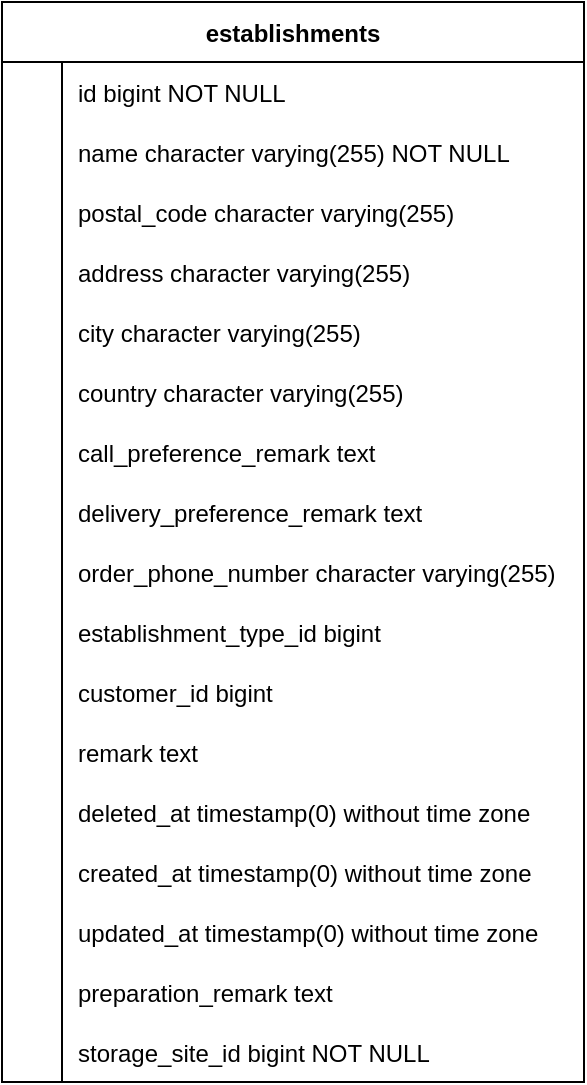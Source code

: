 <mxfile version="24.5.3" type="github">
  <diagram name="Page-1" id="ws5Gb1KaRCALiGO_EH2H">
    <mxGraphModel dx="714" dy="1236" grid="0" gridSize="10" guides="1" tooltips="1" connect="1" arrows="1" fold="1" page="0" pageScale="1" pageWidth="850" pageHeight="1100" math="0" shadow="0">
      <root>
        <mxCell id="0" />
        <mxCell id="1" parent="0" />
        <mxCell id="96glCXRxlR9Zhtq4gMHW-1" value="establishments" style="shape=table;startSize=30;container=1;collapsible=1;childLayout=tableLayout;fixedRows=1;rowLines=0;fontStyle=1;align=center;resizeLast=1;" vertex="1" parent="1">
          <mxGeometry x="55" y="-70" width="291" height="540" as="geometry" />
        </mxCell>
        <mxCell id="96glCXRxlR9Zhtq4gMHW-2" value="" style="shape=tableRow;horizontal=0;startSize=0;swimlaneHead=0;swimlaneBody=0;fillColor=none;collapsible=0;dropTarget=0;points=[[0,0.5],[1,0.5]];portConstraint=eastwest;strokeColor=inherit;top=0;left=0;right=0;bottom=0;" vertex="1" parent="96glCXRxlR9Zhtq4gMHW-1">
          <mxGeometry y="30" width="291" height="30" as="geometry" />
        </mxCell>
        <mxCell id="96glCXRxlR9Zhtq4gMHW-3" value="" style="shape=partialRectangle;overflow=hidden;connectable=0;fillColor=none;strokeColor=inherit;top=0;left=0;bottom=0;right=0;" vertex="1" parent="96glCXRxlR9Zhtq4gMHW-2">
          <mxGeometry width="30" height="30" as="geometry">
            <mxRectangle width="30" height="30" as="alternateBounds" />
          </mxGeometry>
        </mxCell>
        <mxCell id="96glCXRxlR9Zhtq4gMHW-4" value="id bigint NOT NULL" style="shape=partialRectangle;overflow=hidden;connectable=0;fillColor=none;align=left;strokeColor=inherit;top=0;left=0;bottom=0;right=0;spacingLeft=6;" vertex="1" parent="96glCXRxlR9Zhtq4gMHW-2">
          <mxGeometry x="30" width="261" height="30" as="geometry">
            <mxRectangle width="261" height="30" as="alternateBounds" />
          </mxGeometry>
        </mxCell>
        <mxCell id="96glCXRxlR9Zhtq4gMHW-5" value="" style="shape=tableRow;horizontal=0;startSize=0;swimlaneHead=0;swimlaneBody=0;fillColor=none;collapsible=0;dropTarget=0;points=[[0,0.5],[1,0.5]];portConstraint=eastwest;strokeColor=inherit;top=0;left=0;right=0;bottom=0;" vertex="1" parent="96glCXRxlR9Zhtq4gMHW-1">
          <mxGeometry y="60" width="291" height="30" as="geometry" />
        </mxCell>
        <mxCell id="96glCXRxlR9Zhtq4gMHW-6" value="" style="shape=partialRectangle;overflow=hidden;connectable=0;fillColor=none;strokeColor=inherit;top=0;left=0;bottom=0;right=0;" vertex="1" parent="96glCXRxlR9Zhtq4gMHW-5">
          <mxGeometry width="30" height="30" as="geometry">
            <mxRectangle width="30" height="30" as="alternateBounds" />
          </mxGeometry>
        </mxCell>
        <mxCell id="96glCXRxlR9Zhtq4gMHW-7" value="name character varying(255) NOT NULL" style="shape=partialRectangle;overflow=hidden;connectable=0;fillColor=none;align=left;strokeColor=inherit;top=0;left=0;bottom=0;right=0;spacingLeft=6;" vertex="1" parent="96glCXRxlR9Zhtq4gMHW-5">
          <mxGeometry x="30" width="261" height="30" as="geometry">
            <mxRectangle width="261" height="30" as="alternateBounds" />
          </mxGeometry>
        </mxCell>
        <mxCell id="96glCXRxlR9Zhtq4gMHW-8" value="" style="shape=tableRow;horizontal=0;startSize=0;swimlaneHead=0;swimlaneBody=0;fillColor=none;collapsible=0;dropTarget=0;points=[[0,0.5],[1,0.5]];portConstraint=eastwest;strokeColor=inherit;top=0;left=0;right=0;bottom=0;" vertex="1" parent="96glCXRxlR9Zhtq4gMHW-1">
          <mxGeometry y="90" width="291" height="30" as="geometry" />
        </mxCell>
        <mxCell id="96glCXRxlR9Zhtq4gMHW-9" value="" style="shape=partialRectangle;overflow=hidden;connectable=0;fillColor=none;strokeColor=inherit;top=0;left=0;bottom=0;right=0;" vertex="1" parent="96glCXRxlR9Zhtq4gMHW-8">
          <mxGeometry width="30" height="30" as="geometry">
            <mxRectangle width="30" height="30" as="alternateBounds" />
          </mxGeometry>
        </mxCell>
        <mxCell id="96glCXRxlR9Zhtq4gMHW-10" value="postal_code character varying(255)" style="shape=partialRectangle;overflow=hidden;connectable=0;fillColor=none;align=left;strokeColor=inherit;top=0;left=0;bottom=0;right=0;spacingLeft=6;" vertex="1" parent="96glCXRxlR9Zhtq4gMHW-8">
          <mxGeometry x="30" width="261" height="30" as="geometry">
            <mxRectangle width="261" height="30" as="alternateBounds" />
          </mxGeometry>
        </mxCell>
        <mxCell id="96glCXRxlR9Zhtq4gMHW-11" value="" style="shape=tableRow;horizontal=0;startSize=0;swimlaneHead=0;swimlaneBody=0;fillColor=none;collapsible=0;dropTarget=0;points=[[0,0.5],[1,0.5]];portConstraint=eastwest;strokeColor=inherit;top=0;left=0;right=0;bottom=0;" vertex="1" parent="96glCXRxlR9Zhtq4gMHW-1">
          <mxGeometry y="120" width="291" height="30" as="geometry" />
        </mxCell>
        <mxCell id="96glCXRxlR9Zhtq4gMHW-12" value="" style="shape=partialRectangle;overflow=hidden;connectable=0;fillColor=none;strokeColor=inherit;top=0;left=0;bottom=0;right=0;" vertex="1" parent="96glCXRxlR9Zhtq4gMHW-11">
          <mxGeometry width="30" height="30" as="geometry">
            <mxRectangle width="30" height="30" as="alternateBounds" />
          </mxGeometry>
        </mxCell>
        <mxCell id="96glCXRxlR9Zhtq4gMHW-13" value="address character varying(255)" style="shape=partialRectangle;overflow=hidden;connectable=0;fillColor=none;align=left;strokeColor=inherit;top=0;left=0;bottom=0;right=0;spacingLeft=6;" vertex="1" parent="96glCXRxlR9Zhtq4gMHW-11">
          <mxGeometry x="30" width="261" height="30" as="geometry">
            <mxRectangle width="261" height="30" as="alternateBounds" />
          </mxGeometry>
        </mxCell>
        <mxCell id="96glCXRxlR9Zhtq4gMHW-14" value="" style="shape=tableRow;horizontal=0;startSize=0;swimlaneHead=0;swimlaneBody=0;fillColor=none;collapsible=0;dropTarget=0;points=[[0,0.5],[1,0.5]];portConstraint=eastwest;strokeColor=inherit;top=0;left=0;right=0;bottom=0;" vertex="1" parent="96glCXRxlR9Zhtq4gMHW-1">
          <mxGeometry y="150" width="291" height="30" as="geometry" />
        </mxCell>
        <mxCell id="96glCXRxlR9Zhtq4gMHW-15" value="" style="shape=partialRectangle;overflow=hidden;connectable=0;fillColor=none;strokeColor=inherit;top=0;left=0;bottom=0;right=0;" vertex="1" parent="96glCXRxlR9Zhtq4gMHW-14">
          <mxGeometry width="30" height="30" as="geometry">
            <mxRectangle width="30" height="30" as="alternateBounds" />
          </mxGeometry>
        </mxCell>
        <mxCell id="96glCXRxlR9Zhtq4gMHW-16" value="city character varying(255)" style="shape=partialRectangle;overflow=hidden;connectable=0;fillColor=none;align=left;strokeColor=inherit;top=0;left=0;bottom=0;right=0;spacingLeft=6;" vertex="1" parent="96glCXRxlR9Zhtq4gMHW-14">
          <mxGeometry x="30" width="261" height="30" as="geometry">
            <mxRectangle width="261" height="30" as="alternateBounds" />
          </mxGeometry>
        </mxCell>
        <mxCell id="96glCXRxlR9Zhtq4gMHW-17" value="" style="shape=tableRow;horizontal=0;startSize=0;swimlaneHead=0;swimlaneBody=0;fillColor=none;collapsible=0;dropTarget=0;points=[[0,0.5],[1,0.5]];portConstraint=eastwest;strokeColor=inherit;top=0;left=0;right=0;bottom=0;" vertex="1" parent="96glCXRxlR9Zhtq4gMHW-1">
          <mxGeometry y="180" width="291" height="30" as="geometry" />
        </mxCell>
        <mxCell id="96glCXRxlR9Zhtq4gMHW-18" value="" style="shape=partialRectangle;overflow=hidden;connectable=0;fillColor=none;strokeColor=inherit;top=0;left=0;bottom=0;right=0;" vertex="1" parent="96glCXRxlR9Zhtq4gMHW-17">
          <mxGeometry width="30" height="30" as="geometry">
            <mxRectangle width="30" height="30" as="alternateBounds" />
          </mxGeometry>
        </mxCell>
        <mxCell id="96glCXRxlR9Zhtq4gMHW-19" value="country character varying(255)" style="shape=partialRectangle;overflow=hidden;connectable=0;fillColor=none;align=left;strokeColor=inherit;top=0;left=0;bottom=0;right=0;spacingLeft=6;" vertex="1" parent="96glCXRxlR9Zhtq4gMHW-17">
          <mxGeometry x="30" width="261" height="30" as="geometry">
            <mxRectangle width="261" height="30" as="alternateBounds" />
          </mxGeometry>
        </mxCell>
        <mxCell id="96glCXRxlR9Zhtq4gMHW-20" value="" style="shape=tableRow;horizontal=0;startSize=0;swimlaneHead=0;swimlaneBody=0;fillColor=none;collapsible=0;dropTarget=0;points=[[0,0.5],[1,0.5]];portConstraint=eastwest;strokeColor=inherit;top=0;left=0;right=0;bottom=0;" vertex="1" parent="96glCXRxlR9Zhtq4gMHW-1">
          <mxGeometry y="210" width="291" height="30" as="geometry" />
        </mxCell>
        <mxCell id="96glCXRxlR9Zhtq4gMHW-21" value="" style="shape=partialRectangle;overflow=hidden;connectable=0;fillColor=none;strokeColor=inherit;top=0;left=0;bottom=0;right=0;" vertex="1" parent="96glCXRxlR9Zhtq4gMHW-20">
          <mxGeometry width="30" height="30" as="geometry">
            <mxRectangle width="30" height="30" as="alternateBounds" />
          </mxGeometry>
        </mxCell>
        <mxCell id="96glCXRxlR9Zhtq4gMHW-22" value="call_preference_remark text" style="shape=partialRectangle;overflow=hidden;connectable=0;fillColor=none;align=left;strokeColor=inherit;top=0;left=0;bottom=0;right=0;spacingLeft=6;" vertex="1" parent="96glCXRxlR9Zhtq4gMHW-20">
          <mxGeometry x="30" width="261" height="30" as="geometry">
            <mxRectangle width="261" height="30" as="alternateBounds" />
          </mxGeometry>
        </mxCell>
        <mxCell id="96glCXRxlR9Zhtq4gMHW-23" value="" style="shape=tableRow;horizontal=0;startSize=0;swimlaneHead=0;swimlaneBody=0;fillColor=none;collapsible=0;dropTarget=0;points=[[0,0.5],[1,0.5]];portConstraint=eastwest;strokeColor=inherit;top=0;left=0;right=0;bottom=0;" vertex="1" parent="96glCXRxlR9Zhtq4gMHW-1">
          <mxGeometry y="240" width="291" height="30" as="geometry" />
        </mxCell>
        <mxCell id="96glCXRxlR9Zhtq4gMHW-24" value="" style="shape=partialRectangle;overflow=hidden;connectable=0;fillColor=none;strokeColor=inherit;top=0;left=0;bottom=0;right=0;" vertex="1" parent="96glCXRxlR9Zhtq4gMHW-23">
          <mxGeometry width="30" height="30" as="geometry">
            <mxRectangle width="30" height="30" as="alternateBounds" />
          </mxGeometry>
        </mxCell>
        <mxCell id="96glCXRxlR9Zhtq4gMHW-25" value="delivery_preference_remark text" style="shape=partialRectangle;overflow=hidden;connectable=0;fillColor=none;align=left;strokeColor=inherit;top=0;left=0;bottom=0;right=0;spacingLeft=6;" vertex="1" parent="96glCXRxlR9Zhtq4gMHW-23">
          <mxGeometry x="30" width="261" height="30" as="geometry">
            <mxRectangle width="261" height="30" as="alternateBounds" />
          </mxGeometry>
        </mxCell>
        <mxCell id="96glCXRxlR9Zhtq4gMHW-26" value="" style="shape=tableRow;horizontal=0;startSize=0;swimlaneHead=0;swimlaneBody=0;fillColor=none;collapsible=0;dropTarget=0;points=[[0,0.5],[1,0.5]];portConstraint=eastwest;strokeColor=inherit;top=0;left=0;right=0;bottom=0;" vertex="1" parent="96glCXRxlR9Zhtq4gMHW-1">
          <mxGeometry y="270" width="291" height="30" as="geometry" />
        </mxCell>
        <mxCell id="96glCXRxlR9Zhtq4gMHW-27" value="" style="shape=partialRectangle;overflow=hidden;connectable=0;fillColor=none;strokeColor=inherit;top=0;left=0;bottom=0;right=0;" vertex="1" parent="96glCXRxlR9Zhtq4gMHW-26">
          <mxGeometry width="30" height="30" as="geometry">
            <mxRectangle width="30" height="30" as="alternateBounds" />
          </mxGeometry>
        </mxCell>
        <mxCell id="96glCXRxlR9Zhtq4gMHW-28" value="order_phone_number character varying(255)" style="shape=partialRectangle;overflow=hidden;connectable=0;fillColor=none;align=left;strokeColor=inherit;top=0;left=0;bottom=0;right=0;spacingLeft=6;" vertex="1" parent="96glCXRxlR9Zhtq4gMHW-26">
          <mxGeometry x="30" width="261" height="30" as="geometry">
            <mxRectangle width="261" height="30" as="alternateBounds" />
          </mxGeometry>
        </mxCell>
        <mxCell id="96glCXRxlR9Zhtq4gMHW-29" value="" style="shape=tableRow;horizontal=0;startSize=0;swimlaneHead=0;swimlaneBody=0;fillColor=none;collapsible=0;dropTarget=0;points=[[0,0.5],[1,0.5]];portConstraint=eastwest;strokeColor=inherit;top=0;left=0;right=0;bottom=0;" vertex="1" parent="96glCXRxlR9Zhtq4gMHW-1">
          <mxGeometry y="300" width="291" height="30" as="geometry" />
        </mxCell>
        <mxCell id="96glCXRxlR9Zhtq4gMHW-30" value="" style="shape=partialRectangle;overflow=hidden;connectable=0;fillColor=none;strokeColor=inherit;top=0;left=0;bottom=0;right=0;" vertex="1" parent="96glCXRxlR9Zhtq4gMHW-29">
          <mxGeometry width="30" height="30" as="geometry">
            <mxRectangle width="30" height="30" as="alternateBounds" />
          </mxGeometry>
        </mxCell>
        <mxCell id="96glCXRxlR9Zhtq4gMHW-31" value="establishment_type_id bigint" style="shape=partialRectangle;overflow=hidden;connectable=0;fillColor=none;align=left;strokeColor=inherit;top=0;left=0;bottom=0;right=0;spacingLeft=6;" vertex="1" parent="96glCXRxlR9Zhtq4gMHW-29">
          <mxGeometry x="30" width="261" height="30" as="geometry">
            <mxRectangle width="261" height="30" as="alternateBounds" />
          </mxGeometry>
        </mxCell>
        <mxCell id="96glCXRxlR9Zhtq4gMHW-32" value="" style="shape=tableRow;horizontal=0;startSize=0;swimlaneHead=0;swimlaneBody=0;fillColor=none;collapsible=0;dropTarget=0;points=[[0,0.5],[1,0.5]];portConstraint=eastwest;strokeColor=inherit;top=0;left=0;right=0;bottom=0;" vertex="1" parent="96glCXRxlR9Zhtq4gMHW-1">
          <mxGeometry y="330" width="291" height="30" as="geometry" />
        </mxCell>
        <mxCell id="96glCXRxlR9Zhtq4gMHW-33" value="" style="shape=partialRectangle;overflow=hidden;connectable=0;fillColor=none;strokeColor=inherit;top=0;left=0;bottom=0;right=0;" vertex="1" parent="96glCXRxlR9Zhtq4gMHW-32">
          <mxGeometry width="30" height="30" as="geometry">
            <mxRectangle width="30" height="30" as="alternateBounds" />
          </mxGeometry>
        </mxCell>
        <mxCell id="96glCXRxlR9Zhtq4gMHW-34" value="customer_id bigint" style="shape=partialRectangle;overflow=hidden;connectable=0;fillColor=none;align=left;strokeColor=inherit;top=0;left=0;bottom=0;right=0;spacingLeft=6;" vertex="1" parent="96glCXRxlR9Zhtq4gMHW-32">
          <mxGeometry x="30" width="261" height="30" as="geometry">
            <mxRectangle width="261" height="30" as="alternateBounds" />
          </mxGeometry>
        </mxCell>
        <mxCell id="96glCXRxlR9Zhtq4gMHW-35" value="" style="shape=tableRow;horizontal=0;startSize=0;swimlaneHead=0;swimlaneBody=0;fillColor=none;collapsible=0;dropTarget=0;points=[[0,0.5],[1,0.5]];portConstraint=eastwest;strokeColor=inherit;top=0;left=0;right=0;bottom=0;" vertex="1" parent="96glCXRxlR9Zhtq4gMHW-1">
          <mxGeometry y="360" width="291" height="30" as="geometry" />
        </mxCell>
        <mxCell id="96glCXRxlR9Zhtq4gMHW-36" value="" style="shape=partialRectangle;overflow=hidden;connectable=0;fillColor=none;strokeColor=inherit;top=0;left=0;bottom=0;right=0;" vertex="1" parent="96glCXRxlR9Zhtq4gMHW-35">
          <mxGeometry width="30" height="30" as="geometry">
            <mxRectangle width="30" height="30" as="alternateBounds" />
          </mxGeometry>
        </mxCell>
        <mxCell id="96glCXRxlR9Zhtq4gMHW-37" value="remark text" style="shape=partialRectangle;overflow=hidden;connectable=0;fillColor=none;align=left;strokeColor=inherit;top=0;left=0;bottom=0;right=0;spacingLeft=6;" vertex="1" parent="96glCXRxlR9Zhtq4gMHW-35">
          <mxGeometry x="30" width="261" height="30" as="geometry">
            <mxRectangle width="261" height="30" as="alternateBounds" />
          </mxGeometry>
        </mxCell>
        <mxCell id="96glCXRxlR9Zhtq4gMHW-38" value="" style="shape=tableRow;horizontal=0;startSize=0;swimlaneHead=0;swimlaneBody=0;fillColor=none;collapsible=0;dropTarget=0;points=[[0,0.5],[1,0.5]];portConstraint=eastwest;strokeColor=inherit;top=0;left=0;right=0;bottom=0;" vertex="1" parent="96glCXRxlR9Zhtq4gMHW-1">
          <mxGeometry y="390" width="291" height="30" as="geometry" />
        </mxCell>
        <mxCell id="96glCXRxlR9Zhtq4gMHW-39" value="" style="shape=partialRectangle;overflow=hidden;connectable=0;fillColor=none;strokeColor=inherit;top=0;left=0;bottom=0;right=0;" vertex="1" parent="96glCXRxlR9Zhtq4gMHW-38">
          <mxGeometry width="30" height="30" as="geometry">
            <mxRectangle width="30" height="30" as="alternateBounds" />
          </mxGeometry>
        </mxCell>
        <mxCell id="96glCXRxlR9Zhtq4gMHW-40" value="deleted_at timestamp(0) without time zone" style="shape=partialRectangle;overflow=hidden;connectable=0;fillColor=none;align=left;strokeColor=inherit;top=0;left=0;bottom=0;right=0;spacingLeft=6;" vertex="1" parent="96glCXRxlR9Zhtq4gMHW-38">
          <mxGeometry x="30" width="261" height="30" as="geometry">
            <mxRectangle width="261" height="30" as="alternateBounds" />
          </mxGeometry>
        </mxCell>
        <mxCell id="96glCXRxlR9Zhtq4gMHW-41" value="" style="shape=tableRow;horizontal=0;startSize=0;swimlaneHead=0;swimlaneBody=0;fillColor=none;collapsible=0;dropTarget=0;points=[[0,0.5],[1,0.5]];portConstraint=eastwest;strokeColor=inherit;top=0;left=0;right=0;bottom=0;" vertex="1" parent="96glCXRxlR9Zhtq4gMHW-1">
          <mxGeometry y="420" width="291" height="30" as="geometry" />
        </mxCell>
        <mxCell id="96glCXRxlR9Zhtq4gMHW-42" value="" style="shape=partialRectangle;overflow=hidden;connectable=0;fillColor=none;strokeColor=inherit;top=0;left=0;bottom=0;right=0;" vertex="1" parent="96glCXRxlR9Zhtq4gMHW-41">
          <mxGeometry width="30" height="30" as="geometry">
            <mxRectangle width="30" height="30" as="alternateBounds" />
          </mxGeometry>
        </mxCell>
        <mxCell id="96glCXRxlR9Zhtq4gMHW-43" value="created_at timestamp(0) without time zone" style="shape=partialRectangle;overflow=hidden;connectable=0;fillColor=none;align=left;strokeColor=inherit;top=0;left=0;bottom=0;right=0;spacingLeft=6;" vertex="1" parent="96glCXRxlR9Zhtq4gMHW-41">
          <mxGeometry x="30" width="261" height="30" as="geometry">
            <mxRectangle width="261" height="30" as="alternateBounds" />
          </mxGeometry>
        </mxCell>
        <mxCell id="96glCXRxlR9Zhtq4gMHW-44" value="" style="shape=tableRow;horizontal=0;startSize=0;swimlaneHead=0;swimlaneBody=0;fillColor=none;collapsible=0;dropTarget=0;points=[[0,0.5],[1,0.5]];portConstraint=eastwest;strokeColor=inherit;top=0;left=0;right=0;bottom=0;" vertex="1" parent="96glCXRxlR9Zhtq4gMHW-1">
          <mxGeometry y="450" width="291" height="30" as="geometry" />
        </mxCell>
        <mxCell id="96glCXRxlR9Zhtq4gMHW-45" value="" style="shape=partialRectangle;overflow=hidden;connectable=0;fillColor=none;strokeColor=inherit;top=0;left=0;bottom=0;right=0;" vertex="1" parent="96glCXRxlR9Zhtq4gMHW-44">
          <mxGeometry width="30" height="30" as="geometry">
            <mxRectangle width="30" height="30" as="alternateBounds" />
          </mxGeometry>
        </mxCell>
        <mxCell id="96glCXRxlR9Zhtq4gMHW-46" value="updated_at timestamp(0) without time zone" style="shape=partialRectangle;overflow=hidden;connectable=0;fillColor=none;align=left;strokeColor=inherit;top=0;left=0;bottom=0;right=0;spacingLeft=6;" vertex="1" parent="96glCXRxlR9Zhtq4gMHW-44">
          <mxGeometry x="30" width="261" height="30" as="geometry">
            <mxRectangle width="261" height="30" as="alternateBounds" />
          </mxGeometry>
        </mxCell>
        <mxCell id="96glCXRxlR9Zhtq4gMHW-47" value="" style="shape=tableRow;horizontal=0;startSize=0;swimlaneHead=0;swimlaneBody=0;fillColor=none;collapsible=0;dropTarget=0;points=[[0,0.5],[1,0.5]];portConstraint=eastwest;strokeColor=inherit;top=0;left=0;right=0;bottom=0;" vertex="1" parent="96glCXRxlR9Zhtq4gMHW-1">
          <mxGeometry y="480" width="291" height="30" as="geometry" />
        </mxCell>
        <mxCell id="96glCXRxlR9Zhtq4gMHW-48" value="" style="shape=partialRectangle;overflow=hidden;connectable=0;fillColor=none;strokeColor=inherit;top=0;left=0;bottom=0;right=0;" vertex="1" parent="96glCXRxlR9Zhtq4gMHW-47">
          <mxGeometry width="30" height="30" as="geometry">
            <mxRectangle width="30" height="30" as="alternateBounds" />
          </mxGeometry>
        </mxCell>
        <mxCell id="96glCXRxlR9Zhtq4gMHW-49" value="preparation_remark text" style="shape=partialRectangle;overflow=hidden;connectable=0;fillColor=none;align=left;strokeColor=inherit;top=0;left=0;bottom=0;right=0;spacingLeft=6;" vertex="1" parent="96glCXRxlR9Zhtq4gMHW-47">
          <mxGeometry x="30" width="261" height="30" as="geometry">
            <mxRectangle width="261" height="30" as="alternateBounds" />
          </mxGeometry>
        </mxCell>
        <mxCell id="96glCXRxlR9Zhtq4gMHW-50" value="" style="shape=tableRow;horizontal=0;startSize=0;swimlaneHead=0;swimlaneBody=0;fillColor=none;collapsible=0;dropTarget=0;points=[[0,0.5],[1,0.5]];portConstraint=eastwest;strokeColor=inherit;top=0;left=0;right=0;bottom=0;" vertex="1" parent="96glCXRxlR9Zhtq4gMHW-1">
          <mxGeometry y="510" width="291" height="30" as="geometry" />
        </mxCell>
        <mxCell id="96glCXRxlR9Zhtq4gMHW-51" value="" style="shape=partialRectangle;overflow=hidden;connectable=0;fillColor=none;strokeColor=inherit;top=0;left=0;bottom=0;right=0;" vertex="1" parent="96glCXRxlR9Zhtq4gMHW-50">
          <mxGeometry width="30" height="30" as="geometry">
            <mxRectangle width="30" height="30" as="alternateBounds" />
          </mxGeometry>
        </mxCell>
        <mxCell id="96glCXRxlR9Zhtq4gMHW-52" value="storage_site_id bigint NOT NULL" style="shape=partialRectangle;overflow=hidden;connectable=0;fillColor=none;align=left;strokeColor=inherit;top=0;left=0;bottom=0;right=0;spacingLeft=6;" vertex="1" parent="96glCXRxlR9Zhtq4gMHW-50">
          <mxGeometry x="30" width="261" height="30" as="geometry">
            <mxRectangle width="261" height="30" as="alternateBounds" />
          </mxGeometry>
        </mxCell>
      </root>
    </mxGraphModel>
  </diagram>
</mxfile>
